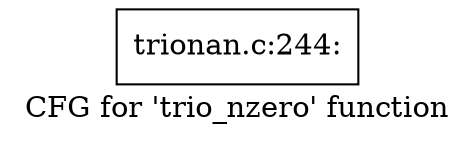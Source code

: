 digraph "CFG for 'trio_nzero' function" {
	label="CFG for 'trio_nzero' function";

	Node0x4d04a20 [shape=record,label="{trionan.c:244:}"];
}
